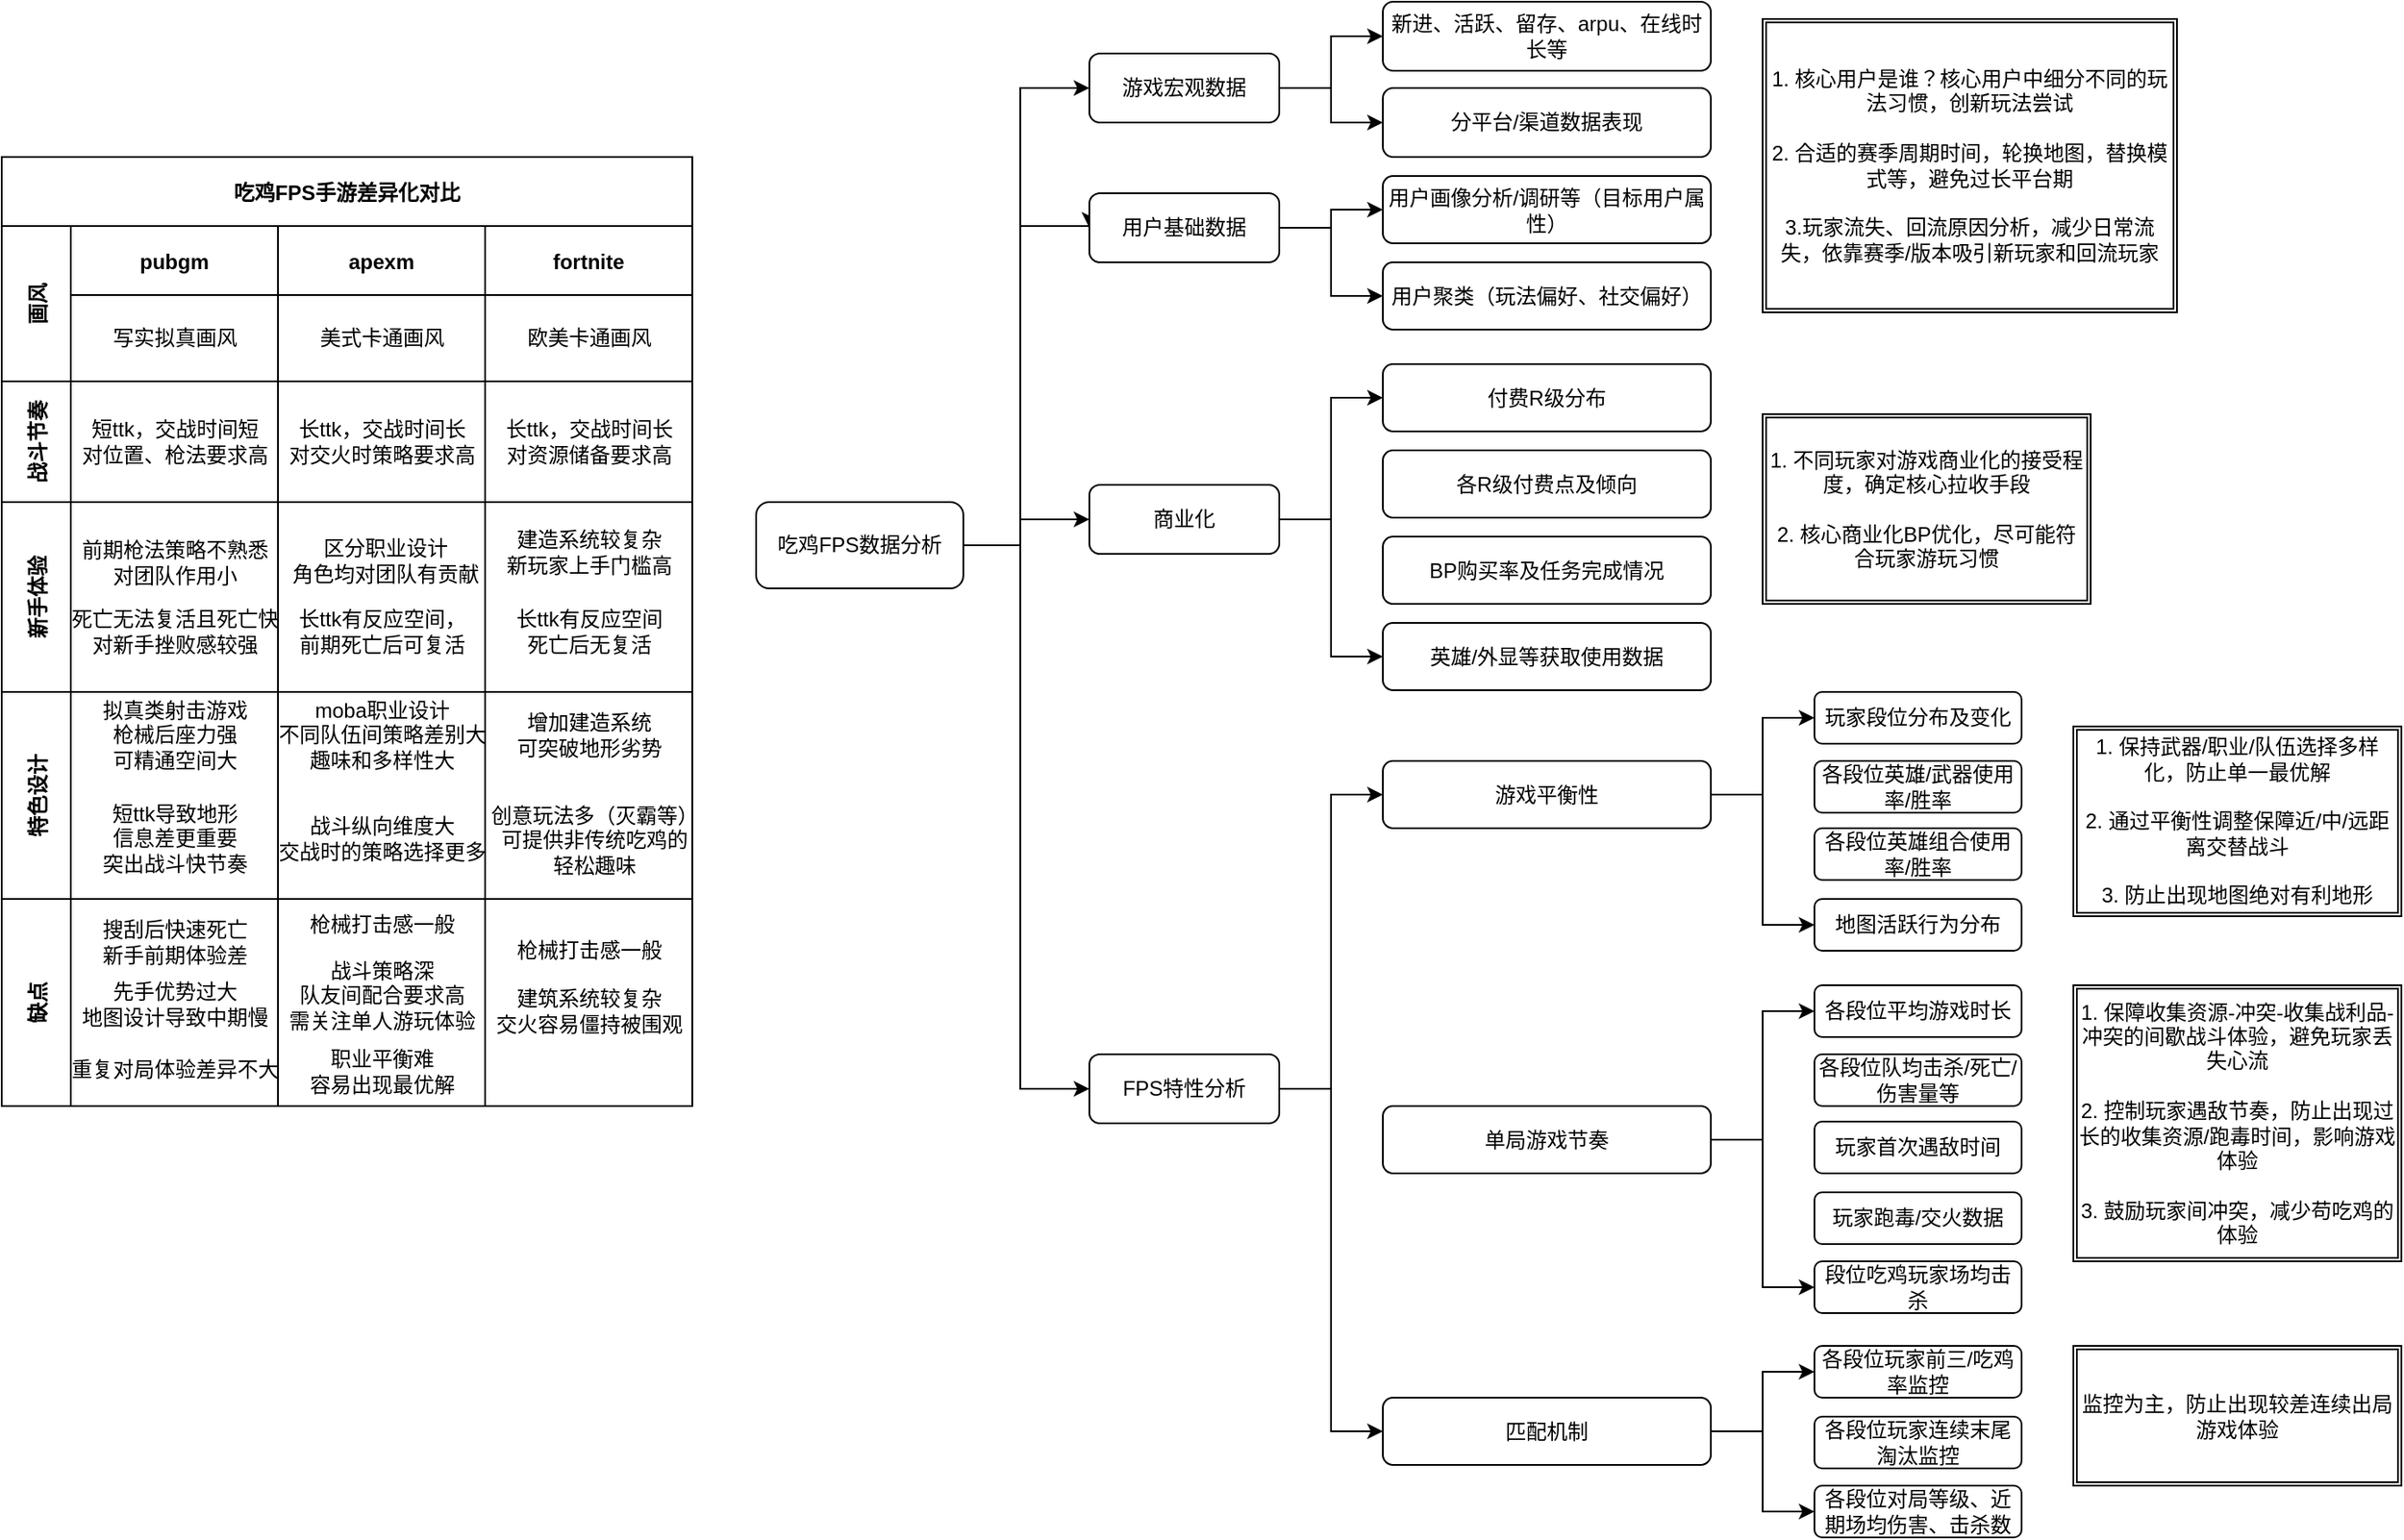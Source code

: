 <mxfile version="18.0.7" type="github">
  <diagram id="Rj2s-kixMUSWodtxgQM7" name="Page-1">
    <mxGraphModel dx="1038" dy="547" grid="1" gridSize="10" guides="1" tooltips="1" connect="1" arrows="1" fold="1" page="1" pageScale="1" pageWidth="1654" pageHeight="2336" math="0" shadow="0">
      <root>
        <mxCell id="0" />
        <mxCell id="1" parent="0" />
        <mxCell id="vcBT5IzPm3kqgC35FbHy-61" value="" style="edgeStyle=orthogonalEdgeStyle;rounded=0;orthogonalLoop=1;jettySize=auto;html=1;entryX=0;entryY=0.5;entryDx=0;entryDy=0;" edge="1" parent="1" source="vcBT5IzPm3kqgC35FbHy-1" target="vcBT5IzPm3kqgC35FbHy-60">
          <mxGeometry relative="1" as="geometry">
            <Array as="points">
              <mxPoint x="670" y="335" />
              <mxPoint x="670" y="70" />
            </Array>
          </mxGeometry>
        </mxCell>
        <mxCell id="vcBT5IzPm3kqgC35FbHy-68" style="edgeStyle=orthogonalEdgeStyle;rounded=0;orthogonalLoop=1;jettySize=auto;html=1;exitX=1;exitY=0.5;exitDx=0;exitDy=0;entryX=0;entryY=0.5;entryDx=0;entryDy=0;" edge="1" parent="1" source="vcBT5IzPm3kqgC35FbHy-1" target="vcBT5IzPm3kqgC35FbHy-67">
          <mxGeometry relative="1" as="geometry">
            <Array as="points">
              <mxPoint x="670" y="335" />
              <mxPoint x="670" y="150" />
            </Array>
          </mxGeometry>
        </mxCell>
        <mxCell id="vcBT5IzPm3kqgC35FbHy-77" style="edgeStyle=orthogonalEdgeStyle;rounded=0;orthogonalLoop=1;jettySize=auto;html=1;exitX=1;exitY=0.5;exitDx=0;exitDy=0;entryX=0;entryY=0.5;entryDx=0;entryDy=0;" edge="1" parent="1" source="vcBT5IzPm3kqgC35FbHy-1" target="vcBT5IzPm3kqgC35FbHy-74">
          <mxGeometry relative="1" as="geometry">
            <Array as="points">
              <mxPoint x="670" y="335" />
              <mxPoint x="670" y="650" />
            </Array>
          </mxGeometry>
        </mxCell>
        <mxCell id="vcBT5IzPm3kqgC35FbHy-85" style="edgeStyle=orthogonalEdgeStyle;rounded=0;orthogonalLoop=1;jettySize=auto;html=1;exitX=1;exitY=0.5;exitDx=0;exitDy=0;entryX=0;entryY=0.5;entryDx=0;entryDy=0;" edge="1" parent="1" source="vcBT5IzPm3kqgC35FbHy-1" target="vcBT5IzPm3kqgC35FbHy-80">
          <mxGeometry relative="1" as="geometry">
            <Array as="points">
              <mxPoint x="670" y="335" />
              <mxPoint x="670" y="320" />
            </Array>
          </mxGeometry>
        </mxCell>
        <mxCell id="vcBT5IzPm3kqgC35FbHy-1" value="吃鸡FPS数据分析" style="rounded=1;whiteSpace=wrap;html=1;" vertex="1" parent="1">
          <mxGeometry x="517" y="310" width="120" height="50" as="geometry" />
        </mxCell>
        <mxCell id="vcBT5IzPm3kqgC35FbHy-2" value="吃鸡FPS手游差异化对比" style="shape=table;childLayout=tableLayout;startSize=40;collapsible=0;recursiveResize=0;expand=0;fontStyle=1;" vertex="1" parent="1">
          <mxGeometry x="80" y="110" width="400" height="550" as="geometry" />
        </mxCell>
        <mxCell id="vcBT5IzPm3kqgC35FbHy-3" value="画风" style="shape=tableRow;horizontal=0;startSize=40;swimlaneHead=0;swimlaneBody=0;top=0;left=0;bottom=0;right=0;dropTarget=0;fillColor=none;collapsible=0;recursiveResize=0;expand=0;fontStyle=1;" vertex="1" parent="vcBT5IzPm3kqgC35FbHy-2">
          <mxGeometry y="40" width="400" height="90" as="geometry" />
        </mxCell>
        <mxCell id="vcBT5IzPm3kqgC35FbHy-4" value="pubgm" style="swimlane;swimlaneHead=0;swimlaneBody=0;fontStyle=0;connectable=0;fillColor=none;startSize=40;collapsible=0;recursiveResize=0;expand=0;fontStyle=1;" vertex="1" parent="vcBT5IzPm3kqgC35FbHy-3">
          <mxGeometry x="40" width="120" height="90" as="geometry">
            <mxRectangle width="120" height="90" as="alternateBounds" />
          </mxGeometry>
        </mxCell>
        <mxCell id="vcBT5IzPm3kqgC35FbHy-5" value="apexm" style="swimlane;swimlaneHead=0;swimlaneBody=0;fontStyle=0;connectable=0;fillColor=none;startSize=40;collapsible=0;recursiveResize=0;expand=0;fontStyle=1;" vertex="1" parent="vcBT5IzPm3kqgC35FbHy-3">
          <mxGeometry x="160" width="120" height="90" as="geometry">
            <mxRectangle width="120" height="90" as="alternateBounds" />
          </mxGeometry>
        </mxCell>
        <mxCell id="vcBT5IzPm3kqgC35FbHy-6" value="fortnite" style="swimlane;swimlaneHead=0;swimlaneBody=0;fontStyle=0;connectable=0;fillColor=none;startSize=40;collapsible=0;recursiveResize=0;expand=0;fontStyle=1;" vertex="1" parent="vcBT5IzPm3kqgC35FbHy-3">
          <mxGeometry x="280" width="120" height="90" as="geometry">
            <mxRectangle width="120" height="90" as="alternateBounds" />
          </mxGeometry>
        </mxCell>
        <mxCell id="vcBT5IzPm3kqgC35FbHy-36" value="写实拟真画风" style="text;html=1;align=center;verticalAlign=middle;resizable=0;points=[];autosize=1;strokeColor=none;fillColor=none;" vertex="1" parent="vcBT5IzPm3kqgC35FbHy-6">
          <mxGeometry x="-225" y="55" width="90" height="20" as="geometry" />
        </mxCell>
        <mxCell id="vcBT5IzPm3kqgC35FbHy-37" value="美式卡通画风" style="text;html=1;align=center;verticalAlign=middle;resizable=0;points=[];autosize=1;strokeColor=none;fillColor=none;" vertex="1" parent="vcBT5IzPm3kqgC35FbHy-6">
          <mxGeometry x="-105" y="55" width="90" height="20" as="geometry" />
        </mxCell>
        <mxCell id="vcBT5IzPm3kqgC35FbHy-38" value="欧美卡通画风" style="text;html=1;align=center;verticalAlign=middle;resizable=0;points=[];autosize=1;strokeColor=none;fillColor=none;" vertex="1" parent="vcBT5IzPm3kqgC35FbHy-6">
          <mxGeometry x="15" y="55" width="90" height="20" as="geometry" />
        </mxCell>
        <mxCell id="vcBT5IzPm3kqgC35FbHy-7" value="战斗节奏" style="shape=tableRow;horizontal=0;startSize=40;swimlaneHead=0;swimlaneBody=0;top=0;left=0;bottom=0;right=0;dropTarget=0;fillColor=none;collapsible=0;recursiveResize=0;expand=0;fontStyle=1;" vertex="1" parent="vcBT5IzPm3kqgC35FbHy-2">
          <mxGeometry y="130" width="400" height="70" as="geometry" />
        </mxCell>
        <mxCell id="vcBT5IzPm3kqgC35FbHy-8" value="" style="swimlane;swimlaneHead=0;swimlaneBody=0;fontStyle=0;connectable=0;fillColor=none;startSize=0;collapsible=0;recursiveResize=0;expand=0;fontStyle=1;" vertex="1" parent="vcBT5IzPm3kqgC35FbHy-7">
          <mxGeometry x="40" width="120" height="70" as="geometry">
            <mxRectangle width="120" height="70" as="alternateBounds" />
          </mxGeometry>
        </mxCell>
        <mxCell id="vcBT5IzPm3kqgC35FbHy-9" value="" style="swimlane;swimlaneHead=0;swimlaneBody=0;fontStyle=0;connectable=0;fillColor=none;startSize=0;collapsible=0;recursiveResize=0;expand=0;fontStyle=1;" vertex="1" parent="vcBT5IzPm3kqgC35FbHy-7">
          <mxGeometry x="160" width="120" height="70" as="geometry">
            <mxRectangle width="120" height="70" as="alternateBounds" />
          </mxGeometry>
        </mxCell>
        <mxCell id="vcBT5IzPm3kqgC35FbHy-15" value="短ttk，交战时间短&lt;br&gt;对位置、枪法要求高" style="text;html=1;align=center;verticalAlign=middle;resizable=0;points=[];autosize=1;strokeColor=none;fillColor=none;" vertex="1" parent="vcBT5IzPm3kqgC35FbHy-9">
          <mxGeometry x="-120" y="20" width="120" height="30" as="geometry" />
        </mxCell>
        <mxCell id="vcBT5IzPm3kqgC35FbHy-20" value="长ttk，交战时间长&lt;br&gt;对交火时策略要求高" style="text;html=1;align=center;verticalAlign=middle;resizable=0;points=[];autosize=1;strokeColor=none;fillColor=none;" vertex="1" parent="vcBT5IzPm3kqgC35FbHy-9">
          <mxGeometry y="20" width="120" height="30" as="geometry" />
        </mxCell>
        <mxCell id="vcBT5IzPm3kqgC35FbHy-21" value="长ttk，交战时间长&lt;br&gt;对资源储备要求高" style="text;html=1;align=center;verticalAlign=middle;resizable=0;points=[];autosize=1;strokeColor=none;fillColor=none;" vertex="1" parent="vcBT5IzPm3kqgC35FbHy-9">
          <mxGeometry x="125" y="20" width="110" height="30" as="geometry" />
        </mxCell>
        <mxCell id="vcBT5IzPm3kqgC35FbHy-10" value="" style="swimlane;swimlaneHead=0;swimlaneBody=0;fontStyle=0;connectable=0;fillColor=none;startSize=0;collapsible=0;recursiveResize=0;expand=0;fontStyle=1;" vertex="1" parent="vcBT5IzPm3kqgC35FbHy-7">
          <mxGeometry x="280" width="120" height="70" as="geometry">
            <mxRectangle width="120" height="70" as="alternateBounds" />
          </mxGeometry>
        </mxCell>
        <mxCell id="vcBT5IzPm3kqgC35FbHy-11" value="新手体验" style="shape=tableRow;horizontal=0;startSize=40;swimlaneHead=0;swimlaneBody=0;top=0;left=0;bottom=0;right=0;dropTarget=0;fillColor=none;collapsible=0;recursiveResize=0;expand=0;fontStyle=1;" vertex="1" parent="vcBT5IzPm3kqgC35FbHy-2">
          <mxGeometry y="200" width="400" height="110" as="geometry" />
        </mxCell>
        <mxCell id="vcBT5IzPm3kqgC35FbHy-12" value="" style="swimlane;swimlaneHead=0;swimlaneBody=0;fontStyle=0;connectable=0;fillColor=none;startSize=0;collapsible=0;recursiveResize=0;expand=0;fontStyle=1;" vertex="1" parent="vcBT5IzPm3kqgC35FbHy-11">
          <mxGeometry x="40" width="120" height="110" as="geometry">
            <mxRectangle width="120" height="110" as="alternateBounds" />
          </mxGeometry>
        </mxCell>
        <mxCell id="vcBT5IzPm3kqgC35FbHy-22" value="死亡无法复活且死亡快&lt;br&gt;对新手挫败感较强" style="text;html=1;align=center;verticalAlign=middle;resizable=0;points=[];autosize=1;strokeColor=none;fillColor=none;" vertex="1" parent="vcBT5IzPm3kqgC35FbHy-12">
          <mxGeometry x="-10" y="60" width="140" height="30" as="geometry" />
        </mxCell>
        <mxCell id="vcBT5IzPm3kqgC35FbHy-33" value="前期枪法策略不熟悉&lt;br&gt;对团队作用小" style="text;html=1;align=center;verticalAlign=middle;resizable=0;points=[];autosize=1;strokeColor=none;fillColor=none;" vertex="1" parent="vcBT5IzPm3kqgC35FbHy-12">
          <mxGeometry y="20" width="120" height="30" as="geometry" />
        </mxCell>
        <mxCell id="vcBT5IzPm3kqgC35FbHy-13" value="" style="swimlane;swimlaneHead=0;swimlaneBody=0;fontStyle=0;connectable=0;fillColor=none;startSize=0;collapsible=0;recursiveResize=0;expand=0;fontStyle=1;" vertex="1" parent="vcBT5IzPm3kqgC35FbHy-11">
          <mxGeometry x="160" width="120" height="110" as="geometry">
            <mxRectangle width="120" height="110" as="alternateBounds" />
          </mxGeometry>
        </mxCell>
        <mxCell id="vcBT5IzPm3kqgC35FbHy-23" value="长ttk有反应空间，&lt;br&gt;前期死亡后可复活" style="text;html=1;align=center;verticalAlign=middle;resizable=0;points=[];autosize=1;strokeColor=none;fillColor=none;" vertex="1" parent="vcBT5IzPm3kqgC35FbHy-13">
          <mxGeometry x="5" y="60" width="110" height="30" as="geometry" />
        </mxCell>
        <mxCell id="vcBT5IzPm3kqgC35FbHy-34" value="区分职业设计&lt;br&gt;角色均对团队有贡献" style="text;html=1;align=center;verticalAlign=middle;resizable=0;points=[];autosize=1;strokeColor=none;fillColor=none;" vertex="1" parent="vcBT5IzPm3kqgC35FbHy-13">
          <mxGeometry x="2" y="19" width="120" height="30" as="geometry" />
        </mxCell>
        <mxCell id="vcBT5IzPm3kqgC35FbHy-14" value="" style="swimlane;swimlaneHead=0;swimlaneBody=0;fontStyle=0;connectable=0;fillColor=none;startSize=0;collapsible=0;recursiveResize=0;expand=0;fontStyle=1;" vertex="1" parent="vcBT5IzPm3kqgC35FbHy-11">
          <mxGeometry x="280" width="120" height="110" as="geometry">
            <mxRectangle width="120" height="110" as="alternateBounds" />
          </mxGeometry>
        </mxCell>
        <mxCell id="vcBT5IzPm3kqgC35FbHy-35" value="建造系统较复杂&lt;br&gt;新玩家上手门槛高" style="text;html=1;align=center;verticalAlign=middle;resizable=0;points=[];autosize=1;strokeColor=none;fillColor=none;" vertex="1" parent="vcBT5IzPm3kqgC35FbHy-14">
          <mxGeometry x="5" y="14" width="110" height="30" as="geometry" />
        </mxCell>
        <mxCell id="vcBT5IzPm3kqgC35FbHy-43" value="长ttk有反应空间&lt;br&gt;死亡后无复活" style="text;html=1;align=center;verticalAlign=middle;resizable=0;points=[];autosize=1;strokeColor=none;fillColor=none;" vertex="1" parent="vcBT5IzPm3kqgC35FbHy-14">
          <mxGeometry x="10" y="60" width="100" height="30" as="geometry" />
        </mxCell>
        <mxCell id="vcBT5IzPm3kqgC35FbHy-29" value="特色设计" style="shape=tableRow;horizontal=0;startSize=40;swimlaneHead=0;swimlaneBody=0;top=0;left=0;bottom=0;right=0;dropTarget=0;fillColor=none;collapsible=0;recursiveResize=0;expand=0;fontStyle=1;" vertex="1" parent="vcBT5IzPm3kqgC35FbHy-2">
          <mxGeometry y="310" width="400" height="120" as="geometry" />
        </mxCell>
        <mxCell id="vcBT5IzPm3kqgC35FbHy-30" style="swimlane;swimlaneHead=0;swimlaneBody=0;fontStyle=0;connectable=0;fillColor=none;startSize=0;collapsible=0;recursiveResize=0;expand=0;fontStyle=1;" vertex="1" parent="vcBT5IzPm3kqgC35FbHy-29">
          <mxGeometry x="40" width="120" height="120" as="geometry">
            <mxRectangle width="120" height="120" as="alternateBounds" />
          </mxGeometry>
        </mxCell>
        <mxCell id="vcBT5IzPm3kqgC35FbHy-44" value="拟真类射击游戏&lt;br&gt;枪械后座力强&lt;br&gt;可精通空间大" style="text;html=1;align=center;verticalAlign=middle;resizable=0;points=[];autosize=1;strokeColor=none;fillColor=none;" vertex="1" parent="vcBT5IzPm3kqgC35FbHy-30">
          <mxGeometry x="10" width="100" height="50" as="geometry" />
        </mxCell>
        <mxCell id="vcBT5IzPm3kqgC35FbHy-45" value="短ttk导致地形&lt;br&gt;信息差更重要&lt;br&gt;突出战斗快节奏" style="text;html=1;align=center;verticalAlign=middle;resizable=0;points=[];autosize=1;strokeColor=none;fillColor=none;" vertex="1" parent="vcBT5IzPm3kqgC35FbHy-30">
          <mxGeometry x="10" y="60" width="100" height="50" as="geometry" />
        </mxCell>
        <mxCell id="vcBT5IzPm3kqgC35FbHy-31" style="swimlane;swimlaneHead=0;swimlaneBody=0;fontStyle=0;connectable=0;fillColor=none;startSize=0;collapsible=0;recursiveResize=0;expand=0;fontStyle=1;" vertex="1" parent="vcBT5IzPm3kqgC35FbHy-29">
          <mxGeometry x="160" width="120" height="120" as="geometry">
            <mxRectangle width="120" height="120" as="alternateBounds" />
          </mxGeometry>
        </mxCell>
        <mxCell id="vcBT5IzPm3kqgC35FbHy-46" value="moba职业设计&lt;br&gt;不同队伍间策略差别大&lt;br&gt;趣味和多样性大" style="text;html=1;align=center;verticalAlign=middle;resizable=0;points=[];autosize=1;strokeColor=none;fillColor=none;" vertex="1" parent="vcBT5IzPm3kqgC35FbHy-31">
          <mxGeometry x="-10" width="140" height="50" as="geometry" />
        </mxCell>
        <mxCell id="vcBT5IzPm3kqgC35FbHy-47" value="战斗纵向维度大&lt;br&gt;交战时的策略选择更多" style="text;html=1;align=center;verticalAlign=middle;resizable=0;points=[];autosize=1;strokeColor=none;fillColor=none;" vertex="1" parent="vcBT5IzPm3kqgC35FbHy-31">
          <mxGeometry x="-10" y="70" width="140" height="30" as="geometry" />
        </mxCell>
        <mxCell id="vcBT5IzPm3kqgC35FbHy-32" style="swimlane;swimlaneHead=0;swimlaneBody=0;fontStyle=0;connectable=0;fillColor=none;startSize=0;collapsible=0;recursiveResize=0;expand=0;fontStyle=1;" vertex="1" parent="vcBT5IzPm3kqgC35FbHy-29">
          <mxGeometry x="280" width="120" height="120" as="geometry">
            <mxRectangle width="120" height="120" as="alternateBounds" />
          </mxGeometry>
        </mxCell>
        <mxCell id="vcBT5IzPm3kqgC35FbHy-48" value="增加建造系统&lt;br&gt;可突破地形劣势" style="text;html=1;align=center;verticalAlign=middle;resizable=0;points=[];autosize=1;strokeColor=none;fillColor=none;" vertex="1" parent="vcBT5IzPm3kqgC35FbHy-32">
          <mxGeometry x="10" y="10" width="100" height="30" as="geometry" />
        </mxCell>
        <mxCell id="vcBT5IzPm3kqgC35FbHy-49" value="创意玩法多（灭霸等）&lt;br&gt;可提供非传统吃鸡的&lt;br&gt;轻松趣味" style="text;html=1;align=center;verticalAlign=middle;resizable=0;points=[];autosize=1;strokeColor=none;fillColor=none;" vertex="1" parent="vcBT5IzPm3kqgC35FbHy-32">
          <mxGeometry x="-7" y="61" width="140" height="50" as="geometry" />
        </mxCell>
        <mxCell id="vcBT5IzPm3kqgC35FbHy-39" value="缺点" style="shape=tableRow;horizontal=0;startSize=40;swimlaneHead=0;swimlaneBody=0;top=0;left=0;bottom=0;right=0;dropTarget=0;fillColor=none;collapsible=0;recursiveResize=0;expand=0;fontStyle=1;" vertex="1" parent="vcBT5IzPm3kqgC35FbHy-2">
          <mxGeometry y="430" width="400" height="120" as="geometry" />
        </mxCell>
        <mxCell id="vcBT5IzPm3kqgC35FbHy-40" style="swimlane;swimlaneHead=0;swimlaneBody=0;fontStyle=0;connectable=0;fillColor=none;startSize=0;collapsible=0;recursiveResize=0;expand=0;fontStyle=1;" vertex="1" parent="vcBT5IzPm3kqgC35FbHy-39">
          <mxGeometry x="40" width="120" height="120" as="geometry">
            <mxRectangle width="120" height="120" as="alternateBounds" />
          </mxGeometry>
        </mxCell>
        <mxCell id="vcBT5IzPm3kqgC35FbHy-50" value="搜刮后快速死亡&lt;br&gt;新手前期体验差" style="text;html=1;align=center;verticalAlign=middle;resizable=0;points=[];autosize=1;strokeColor=none;fillColor=none;" vertex="1" parent="vcBT5IzPm3kqgC35FbHy-40">
          <mxGeometry x="10" y="10" width="100" height="30" as="geometry" />
        </mxCell>
        <mxCell id="vcBT5IzPm3kqgC35FbHy-51" value="先手优势过大&lt;br&gt;地图设计导致中期慢" style="text;html=1;align=center;verticalAlign=middle;resizable=0;points=[];autosize=1;strokeColor=none;fillColor=none;" vertex="1" parent="vcBT5IzPm3kqgC35FbHy-40">
          <mxGeometry y="46" width="120" height="30" as="geometry" />
        </mxCell>
        <mxCell id="vcBT5IzPm3kqgC35FbHy-57" value="重复对局体验差异不大" style="text;html=1;align=center;verticalAlign=middle;resizable=0;points=[];autosize=1;strokeColor=none;fillColor=none;" vertex="1" parent="vcBT5IzPm3kqgC35FbHy-40">
          <mxGeometry x="-10" y="89" width="140" height="20" as="geometry" />
        </mxCell>
        <mxCell id="vcBT5IzPm3kqgC35FbHy-41" style="swimlane;swimlaneHead=0;swimlaneBody=0;fontStyle=0;connectable=0;fillColor=none;startSize=0;collapsible=0;recursiveResize=0;expand=0;fontStyle=1;" vertex="1" parent="vcBT5IzPm3kqgC35FbHy-39">
          <mxGeometry x="160" width="120" height="120" as="geometry">
            <mxRectangle width="120" height="120" as="alternateBounds" />
          </mxGeometry>
        </mxCell>
        <mxCell id="vcBT5IzPm3kqgC35FbHy-52" value="枪械打击感一般" style="text;html=1;align=center;verticalAlign=middle;resizable=0;points=[];autosize=1;strokeColor=none;fillColor=none;" vertex="1" parent="vcBT5IzPm3kqgC35FbHy-41">
          <mxGeometry x="10" y="5" width="100" height="20" as="geometry" />
        </mxCell>
        <mxCell id="vcBT5IzPm3kqgC35FbHy-53" value="战斗策略深&lt;br&gt;队友间配合要求高&lt;br&gt;需关注单人游玩体验" style="text;html=1;align=center;verticalAlign=middle;resizable=0;points=[];autosize=1;strokeColor=none;fillColor=none;" vertex="1" parent="vcBT5IzPm3kqgC35FbHy-41">
          <mxGeometry y="31" width="120" height="50" as="geometry" />
        </mxCell>
        <mxCell id="vcBT5IzPm3kqgC35FbHy-54" value="职业平衡难&lt;br&gt;容易出现最优解" style="text;html=1;align=center;verticalAlign=middle;resizable=0;points=[];autosize=1;strokeColor=none;fillColor=none;" vertex="1" parent="vcBT5IzPm3kqgC35FbHy-41">
          <mxGeometry x="10" y="85" width="100" height="30" as="geometry" />
        </mxCell>
        <mxCell id="vcBT5IzPm3kqgC35FbHy-42" style="swimlane;swimlaneHead=0;swimlaneBody=0;fontStyle=0;connectable=0;fillColor=none;startSize=0;collapsible=0;recursiveResize=0;expand=0;fontStyle=1;" vertex="1" parent="vcBT5IzPm3kqgC35FbHy-39">
          <mxGeometry x="280" width="120" height="120" as="geometry">
            <mxRectangle width="120" height="120" as="alternateBounds" />
          </mxGeometry>
        </mxCell>
        <mxCell id="vcBT5IzPm3kqgC35FbHy-55" value="枪械打击感一般" style="text;html=1;align=center;verticalAlign=middle;resizable=0;points=[];autosize=1;strokeColor=none;fillColor=none;" vertex="1" parent="vcBT5IzPm3kqgC35FbHy-42">
          <mxGeometry x="10" y="20" width="100" height="20" as="geometry" />
        </mxCell>
        <mxCell id="vcBT5IzPm3kqgC35FbHy-56" value="建筑系统较复杂&lt;br&gt;交火容易僵持被围观" style="text;html=1;align=center;verticalAlign=middle;resizable=0;points=[];autosize=1;strokeColor=none;fillColor=none;" vertex="1" parent="vcBT5IzPm3kqgC35FbHy-42">
          <mxGeometry y="50" width="120" height="30" as="geometry" />
        </mxCell>
        <mxCell id="vcBT5IzPm3kqgC35FbHy-63" value="" style="edgeStyle=orthogonalEdgeStyle;rounded=0;orthogonalLoop=1;jettySize=auto;html=1;entryX=0;entryY=0.5;entryDx=0;entryDy=0;" edge="1" parent="1" source="vcBT5IzPm3kqgC35FbHy-60" target="vcBT5IzPm3kqgC35FbHy-62">
          <mxGeometry relative="1" as="geometry" />
        </mxCell>
        <mxCell id="vcBT5IzPm3kqgC35FbHy-66" style="edgeStyle=orthogonalEdgeStyle;rounded=0;orthogonalLoop=1;jettySize=auto;html=1;exitX=1;exitY=0.5;exitDx=0;exitDy=0;entryX=0;entryY=0.5;entryDx=0;entryDy=0;" edge="1" parent="1" source="vcBT5IzPm3kqgC35FbHy-60" target="vcBT5IzPm3kqgC35FbHy-64">
          <mxGeometry relative="1" as="geometry" />
        </mxCell>
        <mxCell id="vcBT5IzPm3kqgC35FbHy-60" value="游戏宏观数据" style="whiteSpace=wrap;html=1;rounded=1;" vertex="1" parent="1">
          <mxGeometry x="710" y="50" width="110" height="40" as="geometry" />
        </mxCell>
        <mxCell id="vcBT5IzPm3kqgC35FbHy-62" value="新进、活跃、留存、arpu、在线时长等" style="whiteSpace=wrap;html=1;rounded=1;" vertex="1" parent="1">
          <mxGeometry x="880" y="20" width="190" height="40" as="geometry" />
        </mxCell>
        <mxCell id="vcBT5IzPm3kqgC35FbHy-64" value="分平台/渠道数据表现" style="whiteSpace=wrap;html=1;rounded=1;" vertex="1" parent="1">
          <mxGeometry x="880" y="70" width="190" height="40" as="geometry" />
        </mxCell>
        <mxCell id="vcBT5IzPm3kqgC35FbHy-70" value="" style="edgeStyle=orthogonalEdgeStyle;rounded=0;orthogonalLoop=1;jettySize=auto;html=1;" edge="1" parent="1" source="vcBT5IzPm3kqgC35FbHy-67" target="vcBT5IzPm3kqgC35FbHy-69">
          <mxGeometry relative="1" as="geometry" />
        </mxCell>
        <mxCell id="vcBT5IzPm3kqgC35FbHy-73" style="edgeStyle=orthogonalEdgeStyle;rounded=0;orthogonalLoop=1;jettySize=auto;html=1;exitX=1;exitY=0.5;exitDx=0;exitDy=0;entryX=0;entryY=0.5;entryDx=0;entryDy=0;" edge="1" parent="1" source="vcBT5IzPm3kqgC35FbHy-67" target="vcBT5IzPm3kqgC35FbHy-71">
          <mxGeometry relative="1" as="geometry" />
        </mxCell>
        <mxCell id="vcBT5IzPm3kqgC35FbHy-67" value="用户基础数据" style="whiteSpace=wrap;html=1;rounded=1;" vertex="1" parent="1">
          <mxGeometry x="710" y="131" width="110" height="40" as="geometry" />
        </mxCell>
        <mxCell id="vcBT5IzPm3kqgC35FbHy-69" value="用户画像分析/调研等（目标用户属性）" style="whiteSpace=wrap;html=1;rounded=1;" vertex="1" parent="1">
          <mxGeometry x="880" y="121" width="190" height="39" as="geometry" />
        </mxCell>
        <mxCell id="vcBT5IzPm3kqgC35FbHy-71" value="用户聚类（玩法偏好、社交偏好）" style="whiteSpace=wrap;html=1;rounded=1;" vertex="1" parent="1">
          <mxGeometry x="880" y="171" width="190" height="39" as="geometry" />
        </mxCell>
        <mxCell id="vcBT5IzPm3kqgC35FbHy-78" style="edgeStyle=orthogonalEdgeStyle;rounded=0;orthogonalLoop=1;jettySize=auto;html=1;exitX=1;exitY=0.5;exitDx=0;exitDy=0;entryX=0;entryY=0.5;entryDx=0;entryDy=0;" edge="1" parent="1" source="vcBT5IzPm3kqgC35FbHy-74" target="vcBT5IzPm3kqgC35FbHy-75">
          <mxGeometry relative="1" as="geometry" />
        </mxCell>
        <mxCell id="vcBT5IzPm3kqgC35FbHy-116" style="edgeStyle=orthogonalEdgeStyle;rounded=0;orthogonalLoop=1;jettySize=auto;html=1;exitX=1;exitY=0.5;exitDx=0;exitDy=0;entryX=0;entryY=0.5;entryDx=0;entryDy=0;" edge="1" parent="1" source="vcBT5IzPm3kqgC35FbHy-74" target="vcBT5IzPm3kqgC35FbHy-115">
          <mxGeometry relative="1" as="geometry" />
        </mxCell>
        <mxCell id="vcBT5IzPm3kqgC35FbHy-74" value="FPS特性分析" style="whiteSpace=wrap;html=1;rounded=1;" vertex="1" parent="1">
          <mxGeometry x="710" y="630" width="110" height="40" as="geometry" />
        </mxCell>
        <mxCell id="vcBT5IzPm3kqgC35FbHy-98" style="edgeStyle=orthogonalEdgeStyle;rounded=0;orthogonalLoop=1;jettySize=auto;html=1;exitX=1;exitY=0.5;exitDx=0;exitDy=0;entryX=0;entryY=0.5;entryDx=0;entryDy=0;" edge="1" parent="1" source="vcBT5IzPm3kqgC35FbHy-75" target="vcBT5IzPm3kqgC35FbHy-96">
          <mxGeometry relative="1" as="geometry" />
        </mxCell>
        <mxCell id="vcBT5IzPm3kqgC35FbHy-118" style="edgeStyle=orthogonalEdgeStyle;rounded=0;orthogonalLoop=1;jettySize=auto;html=1;exitX=1;exitY=0.5;exitDx=0;exitDy=0;entryX=0;entryY=0.5;entryDx=0;entryDy=0;" edge="1" parent="1" source="vcBT5IzPm3kqgC35FbHy-75" target="vcBT5IzPm3kqgC35FbHy-106">
          <mxGeometry relative="1" as="geometry" />
        </mxCell>
        <mxCell id="vcBT5IzPm3kqgC35FbHy-75" value="游戏平衡性" style="whiteSpace=wrap;html=1;rounded=1;" vertex="1" parent="1">
          <mxGeometry x="880" y="460" width="190" height="39" as="geometry" />
        </mxCell>
        <mxCell id="vcBT5IzPm3kqgC35FbHy-107" style="edgeStyle=orthogonalEdgeStyle;rounded=0;orthogonalLoop=1;jettySize=auto;html=1;exitX=1;exitY=0.5;exitDx=0;exitDy=0;entryX=0;entryY=0.5;entryDx=0;entryDy=0;" edge="1" parent="1" source="vcBT5IzPm3kqgC35FbHy-76" target="vcBT5IzPm3kqgC35FbHy-102">
          <mxGeometry relative="1" as="geometry" />
        </mxCell>
        <mxCell id="vcBT5IzPm3kqgC35FbHy-120" style="edgeStyle=orthogonalEdgeStyle;rounded=0;orthogonalLoop=1;jettySize=auto;html=1;exitX=1;exitY=0.5;exitDx=0;exitDy=0;entryX=0;entryY=0.5;entryDx=0;entryDy=0;" edge="1" parent="1" source="vcBT5IzPm3kqgC35FbHy-76" target="vcBT5IzPm3kqgC35FbHy-119">
          <mxGeometry relative="1" as="geometry" />
        </mxCell>
        <mxCell id="vcBT5IzPm3kqgC35FbHy-76" value="单局游戏节奏" style="whiteSpace=wrap;html=1;rounded=1;" vertex="1" parent="1">
          <mxGeometry x="880" y="660" width="190" height="39" as="geometry" />
        </mxCell>
        <mxCell id="vcBT5IzPm3kqgC35FbHy-86" style="edgeStyle=orthogonalEdgeStyle;rounded=0;orthogonalLoop=1;jettySize=auto;html=1;exitX=1;exitY=0.5;exitDx=0;exitDy=0;entryX=0;entryY=0.5;entryDx=0;entryDy=0;" edge="1" parent="1" source="vcBT5IzPm3kqgC35FbHy-80" target="vcBT5IzPm3kqgC35FbHy-81">
          <mxGeometry relative="1" as="geometry" />
        </mxCell>
        <mxCell id="vcBT5IzPm3kqgC35FbHy-89" style="edgeStyle=orthogonalEdgeStyle;rounded=0;orthogonalLoop=1;jettySize=auto;html=1;exitX=1;exitY=0.5;exitDx=0;exitDy=0;entryX=0;entryY=0.5;entryDx=0;entryDy=0;" edge="1" parent="1" source="vcBT5IzPm3kqgC35FbHy-80" target="vcBT5IzPm3kqgC35FbHy-84">
          <mxGeometry relative="1" as="geometry" />
        </mxCell>
        <mxCell id="vcBT5IzPm3kqgC35FbHy-80" value="商业化" style="whiteSpace=wrap;html=1;rounded=1;" vertex="1" parent="1">
          <mxGeometry x="710" y="300" width="110" height="40" as="geometry" />
        </mxCell>
        <mxCell id="vcBT5IzPm3kqgC35FbHy-81" value="付费R级分布" style="whiteSpace=wrap;html=1;rounded=1;" vertex="1" parent="1">
          <mxGeometry x="880" y="230" width="190" height="39" as="geometry" />
        </mxCell>
        <mxCell id="vcBT5IzPm3kqgC35FbHy-82" value="各R级付费点及倾向" style="whiteSpace=wrap;html=1;rounded=1;" vertex="1" parent="1">
          <mxGeometry x="880" y="280" width="190" height="39" as="geometry" />
        </mxCell>
        <mxCell id="vcBT5IzPm3kqgC35FbHy-83" value="BP购买率及任务完成情况" style="whiteSpace=wrap;html=1;rounded=1;" vertex="1" parent="1">
          <mxGeometry x="880" y="330" width="190" height="39" as="geometry" />
        </mxCell>
        <mxCell id="vcBT5IzPm3kqgC35FbHy-84" value="英雄/外显等获取使用数据" style="whiteSpace=wrap;html=1;rounded=1;" vertex="1" parent="1">
          <mxGeometry x="880" y="380" width="190" height="39" as="geometry" />
        </mxCell>
        <mxCell id="vcBT5IzPm3kqgC35FbHy-96" value="玩家段位分布及变化" style="whiteSpace=wrap;html=1;rounded=1;" vertex="1" parent="1">
          <mxGeometry x="1130" y="420" width="120" height="30" as="geometry" />
        </mxCell>
        <mxCell id="vcBT5IzPm3kqgC35FbHy-100" value="各段位英雄/武器使用率/胜率" style="whiteSpace=wrap;html=1;rounded=1;" vertex="1" parent="1">
          <mxGeometry x="1130" y="460" width="120" height="30" as="geometry" />
        </mxCell>
        <mxCell id="vcBT5IzPm3kqgC35FbHy-101" value="各段位英雄组合使用率/胜率" style="whiteSpace=wrap;html=1;rounded=1;" vertex="1" parent="1">
          <mxGeometry x="1130" y="499" width="120" height="30" as="geometry" />
        </mxCell>
        <mxCell id="vcBT5IzPm3kqgC35FbHy-102" value="各段位平均游戏时长" style="whiteSpace=wrap;html=1;rounded=1;" vertex="1" parent="1">
          <mxGeometry x="1130" y="590" width="120" height="30" as="geometry" />
        </mxCell>
        <mxCell id="vcBT5IzPm3kqgC35FbHy-103" value="各段位队均击杀/死亡/伤害量等" style="whiteSpace=wrap;html=1;rounded=1;" vertex="1" parent="1">
          <mxGeometry x="1130" y="630" width="120" height="30" as="geometry" />
        </mxCell>
        <mxCell id="vcBT5IzPm3kqgC35FbHy-104" value="玩家首次遇敌时间" style="whiteSpace=wrap;html=1;rounded=1;" vertex="1" parent="1">
          <mxGeometry x="1130" y="669" width="120" height="30" as="geometry" />
        </mxCell>
        <mxCell id="vcBT5IzPm3kqgC35FbHy-105" value="玩家跑毒/交火数据" style="whiteSpace=wrap;html=1;rounded=1;" vertex="1" parent="1">
          <mxGeometry x="1130" y="710" width="120" height="30" as="geometry" />
        </mxCell>
        <mxCell id="vcBT5IzPm3kqgC35FbHy-106" value="地图活跃行为分布" style="whiteSpace=wrap;html=1;rounded=1;" vertex="1" parent="1">
          <mxGeometry x="1130" y="540" width="120" height="30" as="geometry" />
        </mxCell>
        <mxCell id="vcBT5IzPm3kqgC35FbHy-111" value="1. 核心用户是谁？核心用户中细分不同的玩法习惯，创新玩法尝试&lt;br&gt;&lt;br&gt;2. 合适的赛季周期时间，轮换地图，替换模式等，避免过长平台期&lt;br&gt;&lt;br&gt;3.玩家流失、回流原因分析，减少日常流失，依靠赛季/版本吸引新玩家和回流玩家" style="shape=ext;double=1;rounded=0;whiteSpace=wrap;html=1;" vertex="1" parent="1">
          <mxGeometry x="1100" y="30" width="240" height="170" as="geometry" />
        </mxCell>
        <mxCell id="vcBT5IzPm3kqgC35FbHy-113" value="1. 不同玩家对游戏商业化的接受程度，确定核心拉收手段&lt;br&gt;&lt;br&gt;2. 核心商业化BP优化，尽可能符合玩家游玩习惯" style="shape=ext;double=1;rounded=0;whiteSpace=wrap;html=1;" vertex="1" parent="1">
          <mxGeometry x="1100" y="259" width="190" height="110" as="geometry" />
        </mxCell>
        <mxCell id="vcBT5IzPm3kqgC35FbHy-114" value="1. 保持武器/职业/队伍选择多样化，防止单一最优解&lt;br&gt;&lt;br&gt;2. 通过平衡性调整保障近/中/远距离交替战斗&lt;br&gt;&lt;br&gt;3. 防止出现地图绝对有利地形" style="shape=ext;double=1;rounded=0;whiteSpace=wrap;html=1;" vertex="1" parent="1">
          <mxGeometry x="1280" y="440" width="190" height="110" as="geometry" />
        </mxCell>
        <mxCell id="vcBT5IzPm3kqgC35FbHy-123" style="edgeStyle=orthogonalEdgeStyle;rounded=0;orthogonalLoop=1;jettySize=auto;html=1;exitX=1;exitY=0.5;exitDx=0;exitDy=0;entryX=0;entryY=0.5;entryDx=0;entryDy=0;" edge="1" parent="1" source="vcBT5IzPm3kqgC35FbHy-115" target="vcBT5IzPm3kqgC35FbHy-121">
          <mxGeometry relative="1" as="geometry" />
        </mxCell>
        <mxCell id="vcBT5IzPm3kqgC35FbHy-127" style="edgeStyle=orthogonalEdgeStyle;rounded=0;orthogonalLoop=1;jettySize=auto;html=1;exitX=1;exitY=0.5;exitDx=0;exitDy=0;entryX=0;entryY=0.5;entryDx=0;entryDy=0;" edge="1" parent="1" source="vcBT5IzPm3kqgC35FbHy-115" target="vcBT5IzPm3kqgC35FbHy-126">
          <mxGeometry relative="1" as="geometry" />
        </mxCell>
        <mxCell id="vcBT5IzPm3kqgC35FbHy-115" value="匹配机制" style="whiteSpace=wrap;html=1;rounded=1;" vertex="1" parent="1">
          <mxGeometry x="880" y="829" width="190" height="39" as="geometry" />
        </mxCell>
        <mxCell id="vcBT5IzPm3kqgC35FbHy-117" value="1. 保障收集资源-冲突-收集战利品-冲突的间歇战斗体验，避免玩家丢失心流&lt;br&gt;&lt;br&gt;2. 控制玩家遇敌节奏，防止出现过长的收集资源/跑毒时间，影响游戏体验&lt;br&gt;&lt;br&gt;3. 鼓励玩家间冲突，减少苟吃鸡的体验" style="shape=ext;double=1;rounded=0;whiteSpace=wrap;html=1;" vertex="1" parent="1">
          <mxGeometry x="1280" y="590" width="190" height="160" as="geometry" />
        </mxCell>
        <mxCell id="vcBT5IzPm3kqgC35FbHy-119" value="段位吃鸡玩家场均击杀" style="whiteSpace=wrap;html=1;rounded=1;" vertex="1" parent="1">
          <mxGeometry x="1130" y="750" width="120" height="30" as="geometry" />
        </mxCell>
        <mxCell id="vcBT5IzPm3kqgC35FbHy-121" value="各段位玩家前三/吃鸡率监控" style="whiteSpace=wrap;html=1;rounded=1;" vertex="1" parent="1">
          <mxGeometry x="1130" y="799" width="120" height="30" as="geometry" />
        </mxCell>
        <mxCell id="vcBT5IzPm3kqgC35FbHy-122" value="各段位玩家连续末尾淘汰监控" style="whiteSpace=wrap;html=1;rounded=1;" vertex="1" parent="1">
          <mxGeometry x="1130" y="840" width="120" height="30" as="geometry" />
        </mxCell>
        <mxCell id="vcBT5IzPm3kqgC35FbHy-125" value="监控为主，防止出现较差连续出局游戏体验" style="shape=ext;double=1;rounded=0;whiteSpace=wrap;html=1;" vertex="1" parent="1">
          <mxGeometry x="1280" y="799" width="190" height="81" as="geometry" />
        </mxCell>
        <mxCell id="vcBT5IzPm3kqgC35FbHy-126" value="各段位对局等级、近期场均伤害、击杀数" style="whiteSpace=wrap;html=1;rounded=1;" vertex="1" parent="1">
          <mxGeometry x="1130" y="880" width="120" height="30" as="geometry" />
        </mxCell>
      </root>
    </mxGraphModel>
  </diagram>
</mxfile>
